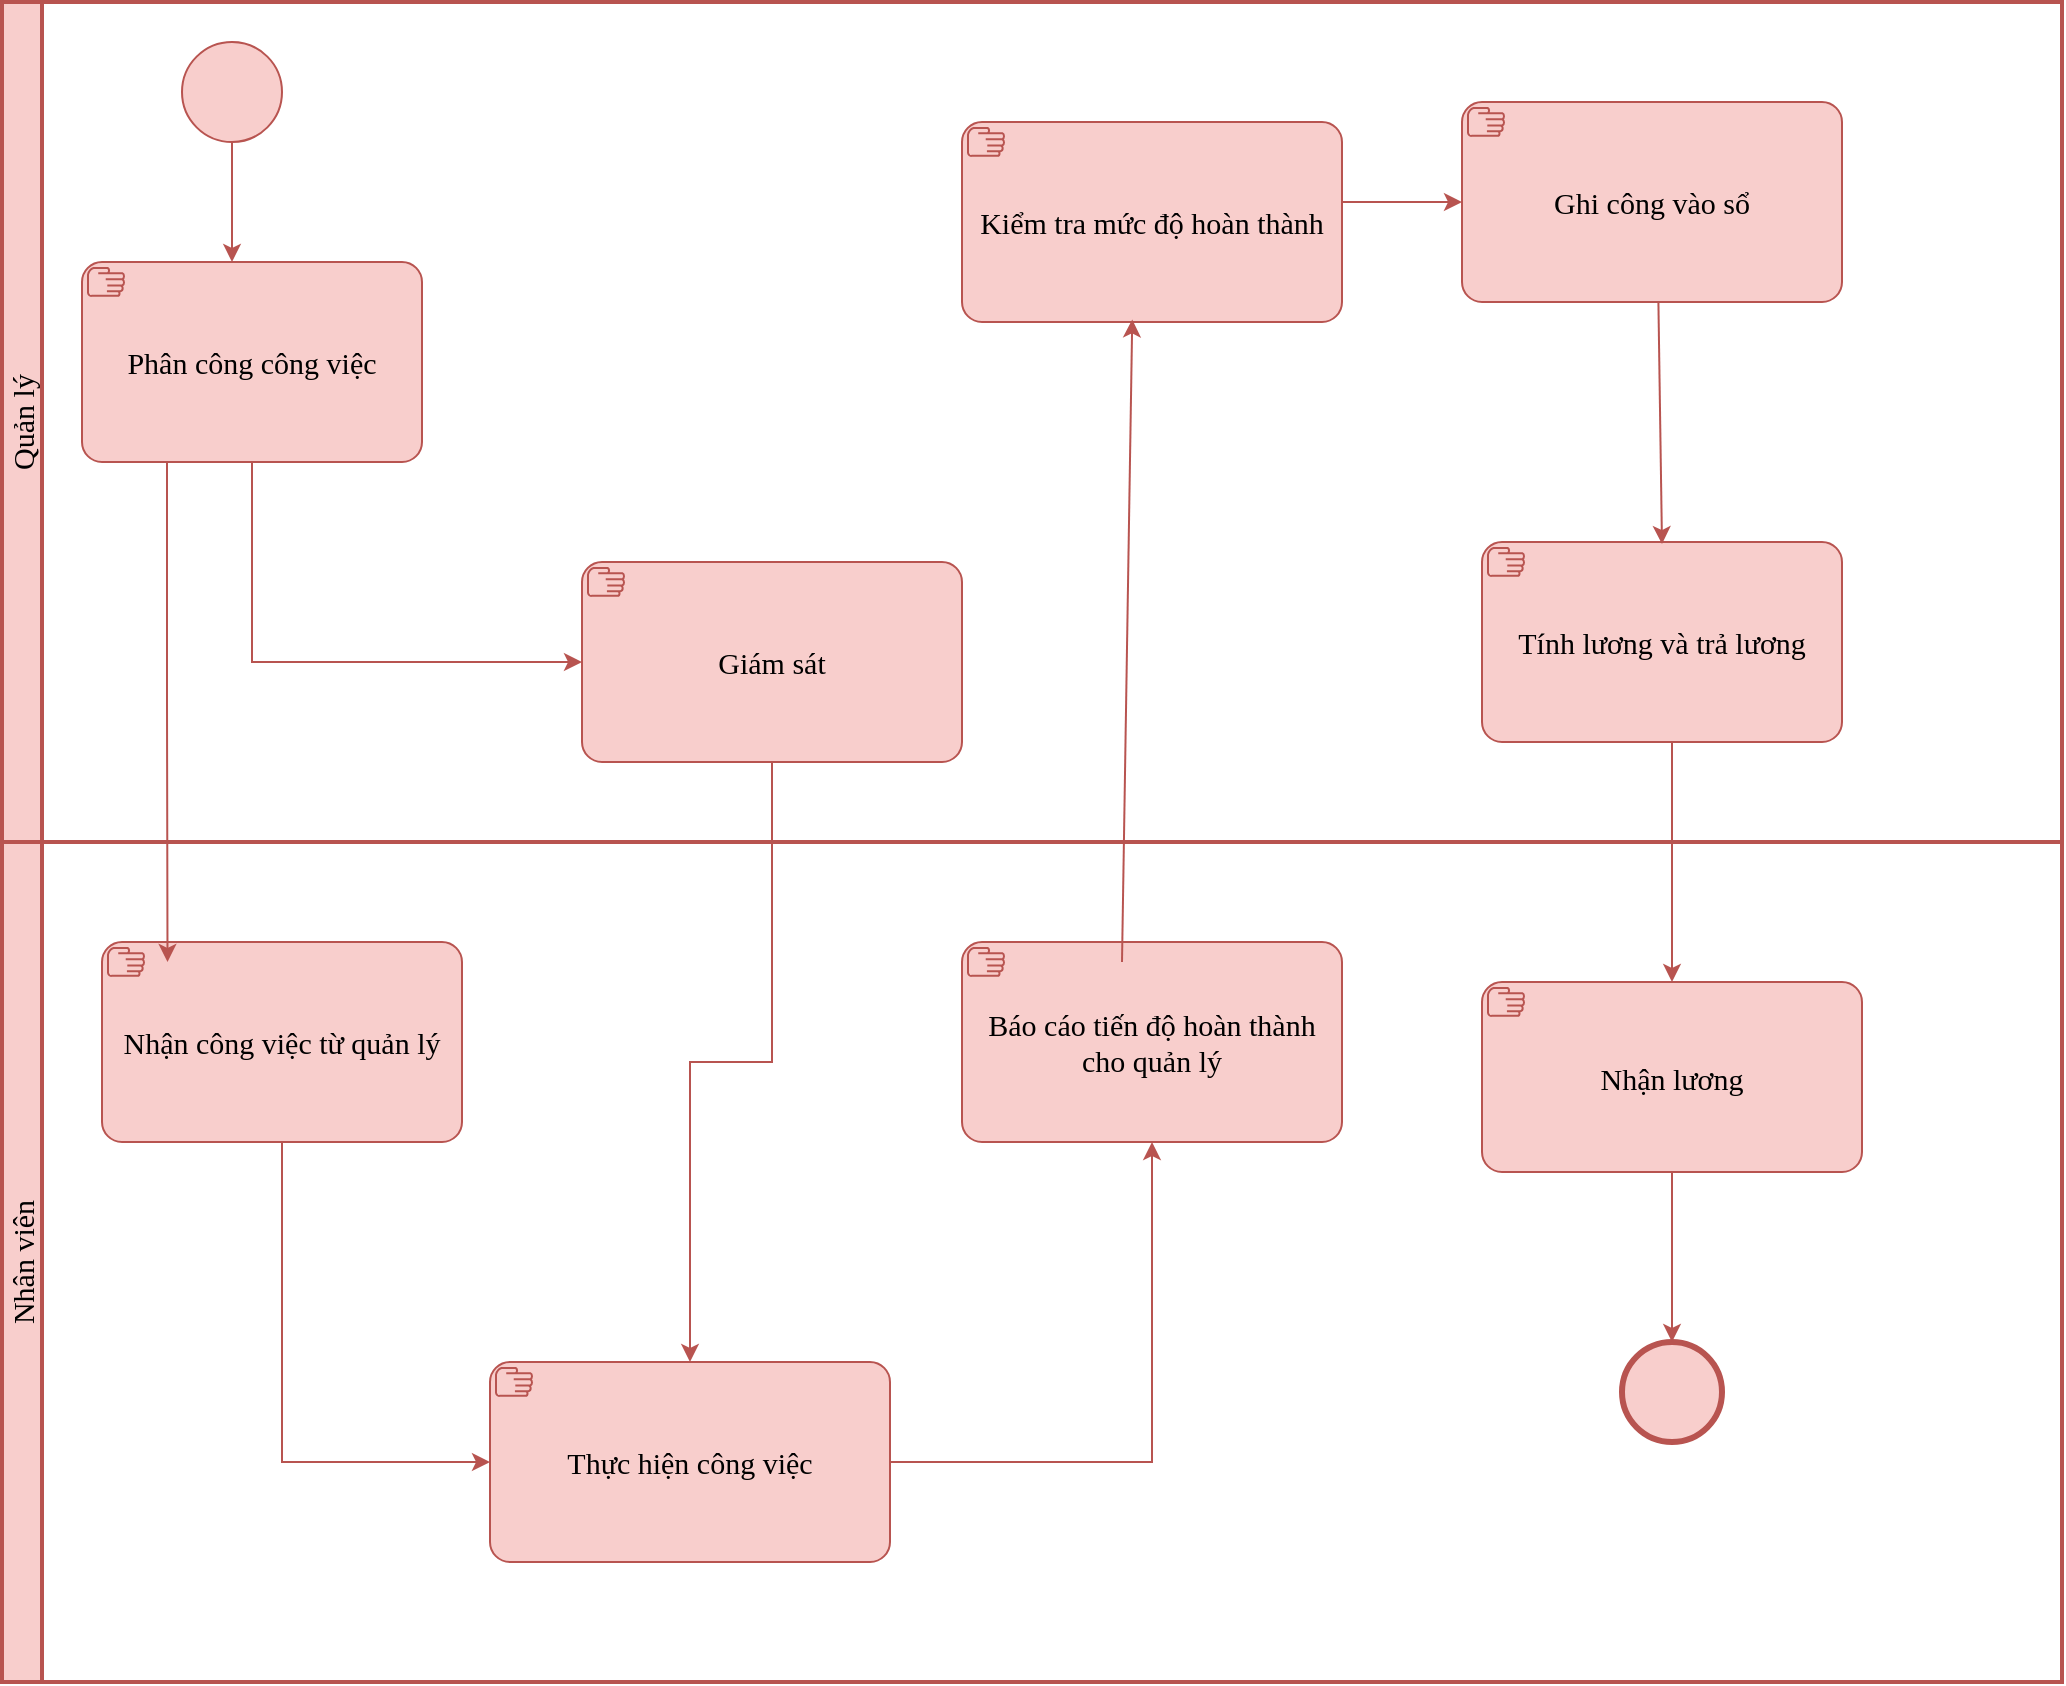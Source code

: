 <mxfile version="24.0.4" type="device">
  <diagram name="Page-1" id="PDQULa9gP3zTsk28y9uI">
    <mxGraphModel dx="3000" dy="1774" grid="1" gridSize="10" guides="1" tooltips="1" connect="1" arrows="1" fold="1" page="1" pageScale="1" pageWidth="827" pageHeight="1169" math="0" shadow="0">
      <root>
        <mxCell id="0" />
        <mxCell id="1" parent="0" />
        <mxCell id="w1f9zPb9V4aRd-DBQQLe-1" value="Quản lý" style="swimlane;html=1;startSize=20;fontStyle=0;collapsible=0;horizontal=0;swimlaneLine=1;swimlaneFillColor=#ffffff;strokeWidth=2;whiteSpace=wrap;fillColor=#f8cecc;strokeColor=#b85450;fontFamily=Times New Roman;fontSize=15;" parent="1" vertex="1">
          <mxGeometry x="170" y="50" width="1030" height="420" as="geometry" />
        </mxCell>
        <mxCell id="w1f9zPb9V4aRd-DBQQLe-3" value="Phân công công việc" style="points=[[0.25,0,0],[0.5,0,0],[0.75,0,0],[1,0.25,0],[1,0.5,0],[1,0.75,0],[0.75,1,0],[0.5,1,0],[0.25,1,0],[0,0.75,0],[0,0.5,0],[0,0.25,0]];shape=mxgraph.bpmn.task;whiteSpace=wrap;rectStyle=rounded;size=10;html=1;container=1;expand=0;collapsible=0;taskMarker=manual;fillColor=#f8cecc;strokeColor=#b85450;fontFamily=Times New Roman;fontSize=15;" parent="w1f9zPb9V4aRd-DBQQLe-1" vertex="1">
          <mxGeometry x="40" y="130" width="170" height="100" as="geometry" />
        </mxCell>
        <mxCell id="w1f9zPb9V4aRd-DBQQLe-4" value="Giám sát" style="points=[[0.25,0,0],[0.5,0,0],[0.75,0,0],[1,0.25,0],[1,0.5,0],[1,0.75,0],[0.75,1,0],[0.5,1,0],[0.25,1,0],[0,0.75,0],[0,0.5,0],[0,0.25,0]];shape=mxgraph.bpmn.task;whiteSpace=wrap;rectStyle=rounded;size=10;html=1;container=1;expand=0;collapsible=0;taskMarker=manual;fillColor=#f8cecc;strokeColor=#b85450;fontFamily=Times New Roman;fontSize=15;" parent="w1f9zPb9V4aRd-DBQQLe-1" vertex="1">
          <mxGeometry x="290" y="280" width="190" height="100" as="geometry" />
        </mxCell>
        <mxCell id="w1f9zPb9V4aRd-DBQQLe-8" value="Ghi công vào sổ" style="points=[[0.25,0,0],[0.5,0,0],[0.75,0,0],[1,0.25,0],[1,0.5,0],[1,0.75,0],[0.75,1,0],[0.5,1,0],[0.25,1,0],[0,0.75,0],[0,0.5,0],[0,0.25,0]];shape=mxgraph.bpmn.task;whiteSpace=wrap;rectStyle=rounded;size=10;html=1;container=1;expand=0;collapsible=0;taskMarker=manual;fillColor=#f8cecc;strokeColor=#b85450;fontFamily=Times New Roman;fontSize=15;" parent="w1f9zPb9V4aRd-DBQQLe-1" vertex="1">
          <mxGeometry x="730" y="50" width="190" height="100" as="geometry" />
        </mxCell>
        <mxCell id="w1f9zPb9V4aRd-DBQQLe-9" value="Tính lương và trả lương" style="points=[[0.25,0,0],[0.5,0,0],[0.75,0,0],[1,0.25,0],[1,0.5,0],[1,0.75,0],[0.75,1,0],[0.5,1,0],[0.25,1,0],[0,0.75,0],[0,0.5,0],[0,0.25,0]];shape=mxgraph.bpmn.task;whiteSpace=wrap;rectStyle=rounded;size=10;html=1;container=1;expand=0;collapsible=0;taskMarker=manual;fillColor=#f8cecc;strokeColor=#b85450;fontFamily=Times New Roman;fontSize=15;" parent="w1f9zPb9V4aRd-DBQQLe-1" vertex="1">
          <mxGeometry x="740" y="270" width="180" height="100" as="geometry" />
        </mxCell>
        <mxCell id="w1f9zPb9V4aRd-DBQQLe-11" value="" style="points=[[0.145,0.145,0],[0.5,0,0],[0.855,0.145,0],[1,0.5,0],[0.855,0.855,0],[0.5,1,0],[0.145,0.855,0],[0,0.5,0]];shape=mxgraph.bpmn.event;html=1;verticalLabelPosition=bottom;labelBackgroundColor=#ffffff;verticalAlign=top;align=center;perimeter=ellipsePerimeter;outlineConnect=0;aspect=fixed;outline=standard;symbol=general;fillColor=#f8cecc;strokeColor=#b85450;fontFamily=Times New Roman;fontSize=15;" parent="w1f9zPb9V4aRd-DBQQLe-1" vertex="1">
          <mxGeometry x="90" y="20" width="50" height="50" as="geometry" />
        </mxCell>
        <mxCell id="w1f9zPb9V4aRd-DBQQLe-12" style="edgeStyle=orthogonalEdgeStyle;rounded=0;orthogonalLoop=1;jettySize=auto;html=1;exitX=0.5;exitY=1;exitDx=0;exitDy=0;exitPerimeter=0;fillColor=#f8cecc;strokeColor=#b85450;fontFamily=Times New Roman;fontSize=15;" parent="w1f9zPb9V4aRd-DBQQLe-1" source="w1f9zPb9V4aRd-DBQQLe-11" edge="1">
          <mxGeometry relative="1" as="geometry">
            <mxPoint x="115" y="130" as="targetPoint" />
          </mxGeometry>
        </mxCell>
        <mxCell id="w1f9zPb9V4aRd-DBQQLe-18" style="edgeStyle=orthogonalEdgeStyle;rounded=0;orthogonalLoop=1;jettySize=auto;html=1;exitX=0.5;exitY=1;exitDx=0;exitDy=0;exitPerimeter=0;entryX=0;entryY=0.5;entryDx=0;entryDy=0;entryPerimeter=0;fillColor=#f8cecc;strokeColor=#b85450;fontFamily=Times New Roman;fontSize=15;" parent="w1f9zPb9V4aRd-DBQQLe-1" source="w1f9zPb9V4aRd-DBQQLe-3" target="w1f9zPb9V4aRd-DBQQLe-4" edge="1">
          <mxGeometry relative="1" as="geometry" />
        </mxCell>
        <mxCell id="w1f9zPb9V4aRd-DBQQLe-26" style="rounded=0;orthogonalLoop=1;jettySize=auto;html=1;fillColor=#f8cecc;strokeColor=#b85450;fontFamily=Times New Roman;fontSize=15;" parent="w1f9zPb9V4aRd-DBQQLe-1" target="w1f9zPb9V4aRd-DBQQLe-8" edge="1">
          <mxGeometry relative="1" as="geometry">
            <mxPoint x="670" y="100" as="sourcePoint" />
          </mxGeometry>
        </mxCell>
        <mxCell id="w1f9zPb9V4aRd-DBQQLe-24" value="Kiểm tra mức độ hoàn thành" style="points=[[0.25,0,0],[0.5,0,0],[0.75,0,0],[1,0.25,0],[1,0.5,0],[1,0.75,0],[0.75,1,0],[0.5,1,0],[0.25,1,0],[0,0.75,0],[0,0.5,0],[0,0.25,0]];shape=mxgraph.bpmn.task;whiteSpace=wrap;rectStyle=rounded;size=10;html=1;container=1;expand=0;collapsible=0;taskMarker=manual;fillColor=#f8cecc;strokeColor=#b85450;fontFamily=Times New Roman;fontSize=15;" parent="w1f9zPb9V4aRd-DBQQLe-1" vertex="1">
          <mxGeometry x="480" y="60" width="190" height="100" as="geometry" />
        </mxCell>
        <mxCell id="w1f9zPb9V4aRd-DBQQLe-27" style="rounded=0;orthogonalLoop=1;jettySize=auto;html=1;exitX=0.56;exitY=0.995;exitDx=0;exitDy=0;exitPerimeter=0;fillColor=#f8cecc;strokeColor=#b85450;fontFamily=Times New Roman;fontSize=15;" parent="w1f9zPb9V4aRd-DBQQLe-1" edge="1">
          <mxGeometry relative="1" as="geometry">
            <mxPoint x="828.2" y="150" as="sourcePoint" />
            <mxPoint x="830" y="271" as="targetPoint" />
            <Array as="points" />
          </mxGeometry>
        </mxCell>
        <mxCell id="w1f9zPb9V4aRd-DBQQLe-2" value="Nhân viên" style="swimlane;html=1;startSize=20;fontStyle=0;collapsible=0;horizontal=0;swimlaneLine=1;swimlaneFillColor=#ffffff;strokeWidth=2;whiteSpace=wrap;fillColor=#f8cecc;strokeColor=#b85450;fontFamily=Times New Roman;fontSize=15;" parent="1" vertex="1">
          <mxGeometry x="170" y="470" width="1030" height="420" as="geometry" />
        </mxCell>
        <mxCell id="w1f9zPb9V4aRd-DBQQLe-6" value="Nhận công việc từ quản lý" style="points=[[0.25,0,0],[0.5,0,0],[0.75,0,0],[1,0.25,0],[1,0.5,0],[1,0.75,0],[0.75,1,0],[0.5,1,0],[0.25,1,0],[0,0.75,0],[0,0.5,0],[0,0.25,0]];shape=mxgraph.bpmn.task;whiteSpace=wrap;rectStyle=rounded;size=10;html=1;container=1;expand=0;collapsible=0;taskMarker=manual;fillColor=#f8cecc;strokeColor=#b85450;fontFamily=Times New Roman;fontSize=15;" parent="w1f9zPb9V4aRd-DBQQLe-2" vertex="1">
          <mxGeometry x="50" y="50" width="180" height="100" as="geometry" />
        </mxCell>
        <mxCell id="w1f9zPb9V4aRd-DBQQLe-21" style="edgeStyle=orthogonalEdgeStyle;rounded=0;orthogonalLoop=1;jettySize=auto;html=1;fillColor=#f8cecc;strokeColor=#b85450;fontFamily=Times New Roman;fontSize=15;" parent="w1f9zPb9V4aRd-DBQQLe-2" source="w1f9zPb9V4aRd-DBQQLe-5" target="w1f9zPb9V4aRd-DBQQLe-7" edge="1">
          <mxGeometry relative="1" as="geometry" />
        </mxCell>
        <mxCell id="w1f9zPb9V4aRd-DBQQLe-5" value="Thực hiện công việc" style="points=[[0.25,0,0],[0.5,0,0],[0.75,0,0],[1,0.25,0],[1,0.5,0],[1,0.75,0],[0.75,1,0],[0.5,1,0],[0.25,1,0],[0,0.75,0],[0,0.5,0],[0,0.25,0]];shape=mxgraph.bpmn.task;whiteSpace=wrap;rectStyle=rounded;size=10;html=1;container=1;expand=0;collapsible=0;taskMarker=manual;fillColor=#f8cecc;strokeColor=#b85450;fontFamily=Times New Roman;fontSize=15;" parent="w1f9zPb9V4aRd-DBQQLe-2" vertex="1">
          <mxGeometry x="244" y="260" width="200" height="100" as="geometry" />
        </mxCell>
        <mxCell id="w1f9zPb9V4aRd-DBQQLe-7" value="Báo cáo tiến độ hoàn thành cho quản lý" style="points=[[0.25,0,0],[0.5,0,0],[0.75,0,0],[1,0.25,0],[1,0.5,0],[1,0.75,0],[0.75,1,0],[0.5,1,0],[0.25,1,0],[0,0.75,0],[0,0.5,0],[0,0.25,0]];shape=mxgraph.bpmn.task;whiteSpace=wrap;rectStyle=rounded;size=10;html=1;container=1;expand=0;collapsible=0;taskMarker=manual;fillColor=#f8cecc;strokeColor=#b85450;fontFamily=Times New Roman;fontSize=15;" parent="w1f9zPb9V4aRd-DBQQLe-2" vertex="1">
          <mxGeometry x="480" y="50" width="190" height="100" as="geometry" />
        </mxCell>
        <mxCell id="w1f9zPb9V4aRd-DBQQLe-10" value="Nhận lương" style="points=[[0.25,0,0],[0.5,0,0],[0.75,0,0],[1,0.25,0],[1,0.5,0],[1,0.75,0],[0.75,1,0],[0.5,1,0],[0.25,1,0],[0,0.75,0],[0,0.5,0],[0,0.25,0]];shape=mxgraph.bpmn.task;whiteSpace=wrap;rectStyle=rounded;size=10;html=1;container=1;expand=0;collapsible=0;taskMarker=manual;fillColor=#f8cecc;strokeColor=#b85450;fontFamily=Times New Roman;fontSize=15;" parent="w1f9zPb9V4aRd-DBQQLe-2" vertex="1">
          <mxGeometry x="740" y="70" width="190" height="95" as="geometry" />
        </mxCell>
        <mxCell id="w1f9zPb9V4aRd-DBQQLe-14" style="edgeStyle=orthogonalEdgeStyle;rounded=0;orthogonalLoop=1;jettySize=auto;html=1;exitX=0.5;exitY=1;exitDx=0;exitDy=0;exitPerimeter=0;entryX=0;entryY=0.5;entryDx=0;entryDy=0;entryPerimeter=0;fillColor=#f8cecc;strokeColor=#b85450;fontFamily=Times New Roman;fontSize=15;" parent="w1f9zPb9V4aRd-DBQQLe-2" source="w1f9zPb9V4aRd-DBQQLe-6" target="w1f9zPb9V4aRd-DBQQLe-5" edge="1">
          <mxGeometry relative="1" as="geometry" />
        </mxCell>
        <mxCell id="w1f9zPb9V4aRd-DBQQLe-29" value="" style="points=[[0.145,0.145,0],[0.5,0,0],[0.855,0.145,0],[1,0.5,0],[0.855,0.855,0],[0.5,1,0],[0.145,0.855,0],[0,0.5,0]];shape=mxgraph.bpmn.event;html=1;verticalLabelPosition=bottom;labelBackgroundColor=#ffffff;verticalAlign=top;align=center;perimeter=ellipsePerimeter;outlineConnect=0;aspect=fixed;outline=end;symbol=terminate2;fillColor=#f8cecc;strokeColor=#b85450;fontFamily=Times New Roman;fontSize=15;" parent="w1f9zPb9V4aRd-DBQQLe-2" vertex="1">
          <mxGeometry x="810" y="250" width="50" height="50" as="geometry" />
        </mxCell>
        <mxCell id="Wzf-vuIRtiaGea22jRDz-5" style="edgeStyle=orthogonalEdgeStyle;rounded=0;orthogonalLoop=1;jettySize=auto;html=1;exitX=0.5;exitY=1;exitDx=0;exitDy=0;exitPerimeter=0;entryX=0.5;entryY=0;entryDx=0;entryDy=0;entryPerimeter=0;fillColor=#f8cecc;strokeColor=#b85450;" edge="1" parent="w1f9zPb9V4aRd-DBQQLe-2" source="w1f9zPb9V4aRd-DBQQLe-10" target="w1f9zPb9V4aRd-DBQQLe-29">
          <mxGeometry relative="1" as="geometry" />
        </mxCell>
        <mxCell id="w1f9zPb9V4aRd-DBQQLe-25" style="rounded=0;orthogonalLoop=1;jettySize=auto;html=1;entryX=0.448;entryY=0.987;entryDx=0;entryDy=0;entryPerimeter=0;fillColor=#f8cecc;strokeColor=#b85450;fontFamily=Times New Roman;fontSize=15;" parent="1" target="w1f9zPb9V4aRd-DBQQLe-24" edge="1">
          <mxGeometry relative="1" as="geometry">
            <mxPoint x="730" y="530" as="sourcePoint" />
          </mxGeometry>
        </mxCell>
        <mxCell id="Wzf-vuIRtiaGea22jRDz-1" style="edgeStyle=orthogonalEdgeStyle;rounded=0;orthogonalLoop=1;jettySize=auto;html=1;exitX=0.25;exitY=1;exitDx=0;exitDy=0;exitPerimeter=0;entryX=0.182;entryY=0.1;entryDx=0;entryDy=0;entryPerimeter=0;fillColor=#f8cecc;strokeColor=#b85450;" edge="1" parent="1" source="w1f9zPb9V4aRd-DBQQLe-3" target="w1f9zPb9V4aRd-DBQQLe-6">
          <mxGeometry relative="1" as="geometry" />
        </mxCell>
        <mxCell id="Wzf-vuIRtiaGea22jRDz-3" style="edgeStyle=orthogonalEdgeStyle;rounded=0;orthogonalLoop=1;jettySize=auto;html=1;exitX=0.5;exitY=1;exitDx=0;exitDy=0;exitPerimeter=0;fillColor=#f8cecc;strokeColor=#b85450;" edge="1" parent="1" source="w1f9zPb9V4aRd-DBQQLe-4" target="w1f9zPb9V4aRd-DBQQLe-5">
          <mxGeometry relative="1" as="geometry" />
        </mxCell>
        <mxCell id="Wzf-vuIRtiaGea22jRDz-4" style="rounded=0;orthogonalLoop=1;jettySize=auto;html=1;entryX=0.5;entryY=0;entryDx=0;entryDy=0;entryPerimeter=0;fillColor=#f8cecc;strokeColor=#b85450;" edge="1" parent="1" target="w1f9zPb9V4aRd-DBQQLe-10">
          <mxGeometry relative="1" as="geometry">
            <mxPoint x="1005" y="420" as="sourcePoint" />
          </mxGeometry>
        </mxCell>
      </root>
    </mxGraphModel>
  </diagram>
</mxfile>
